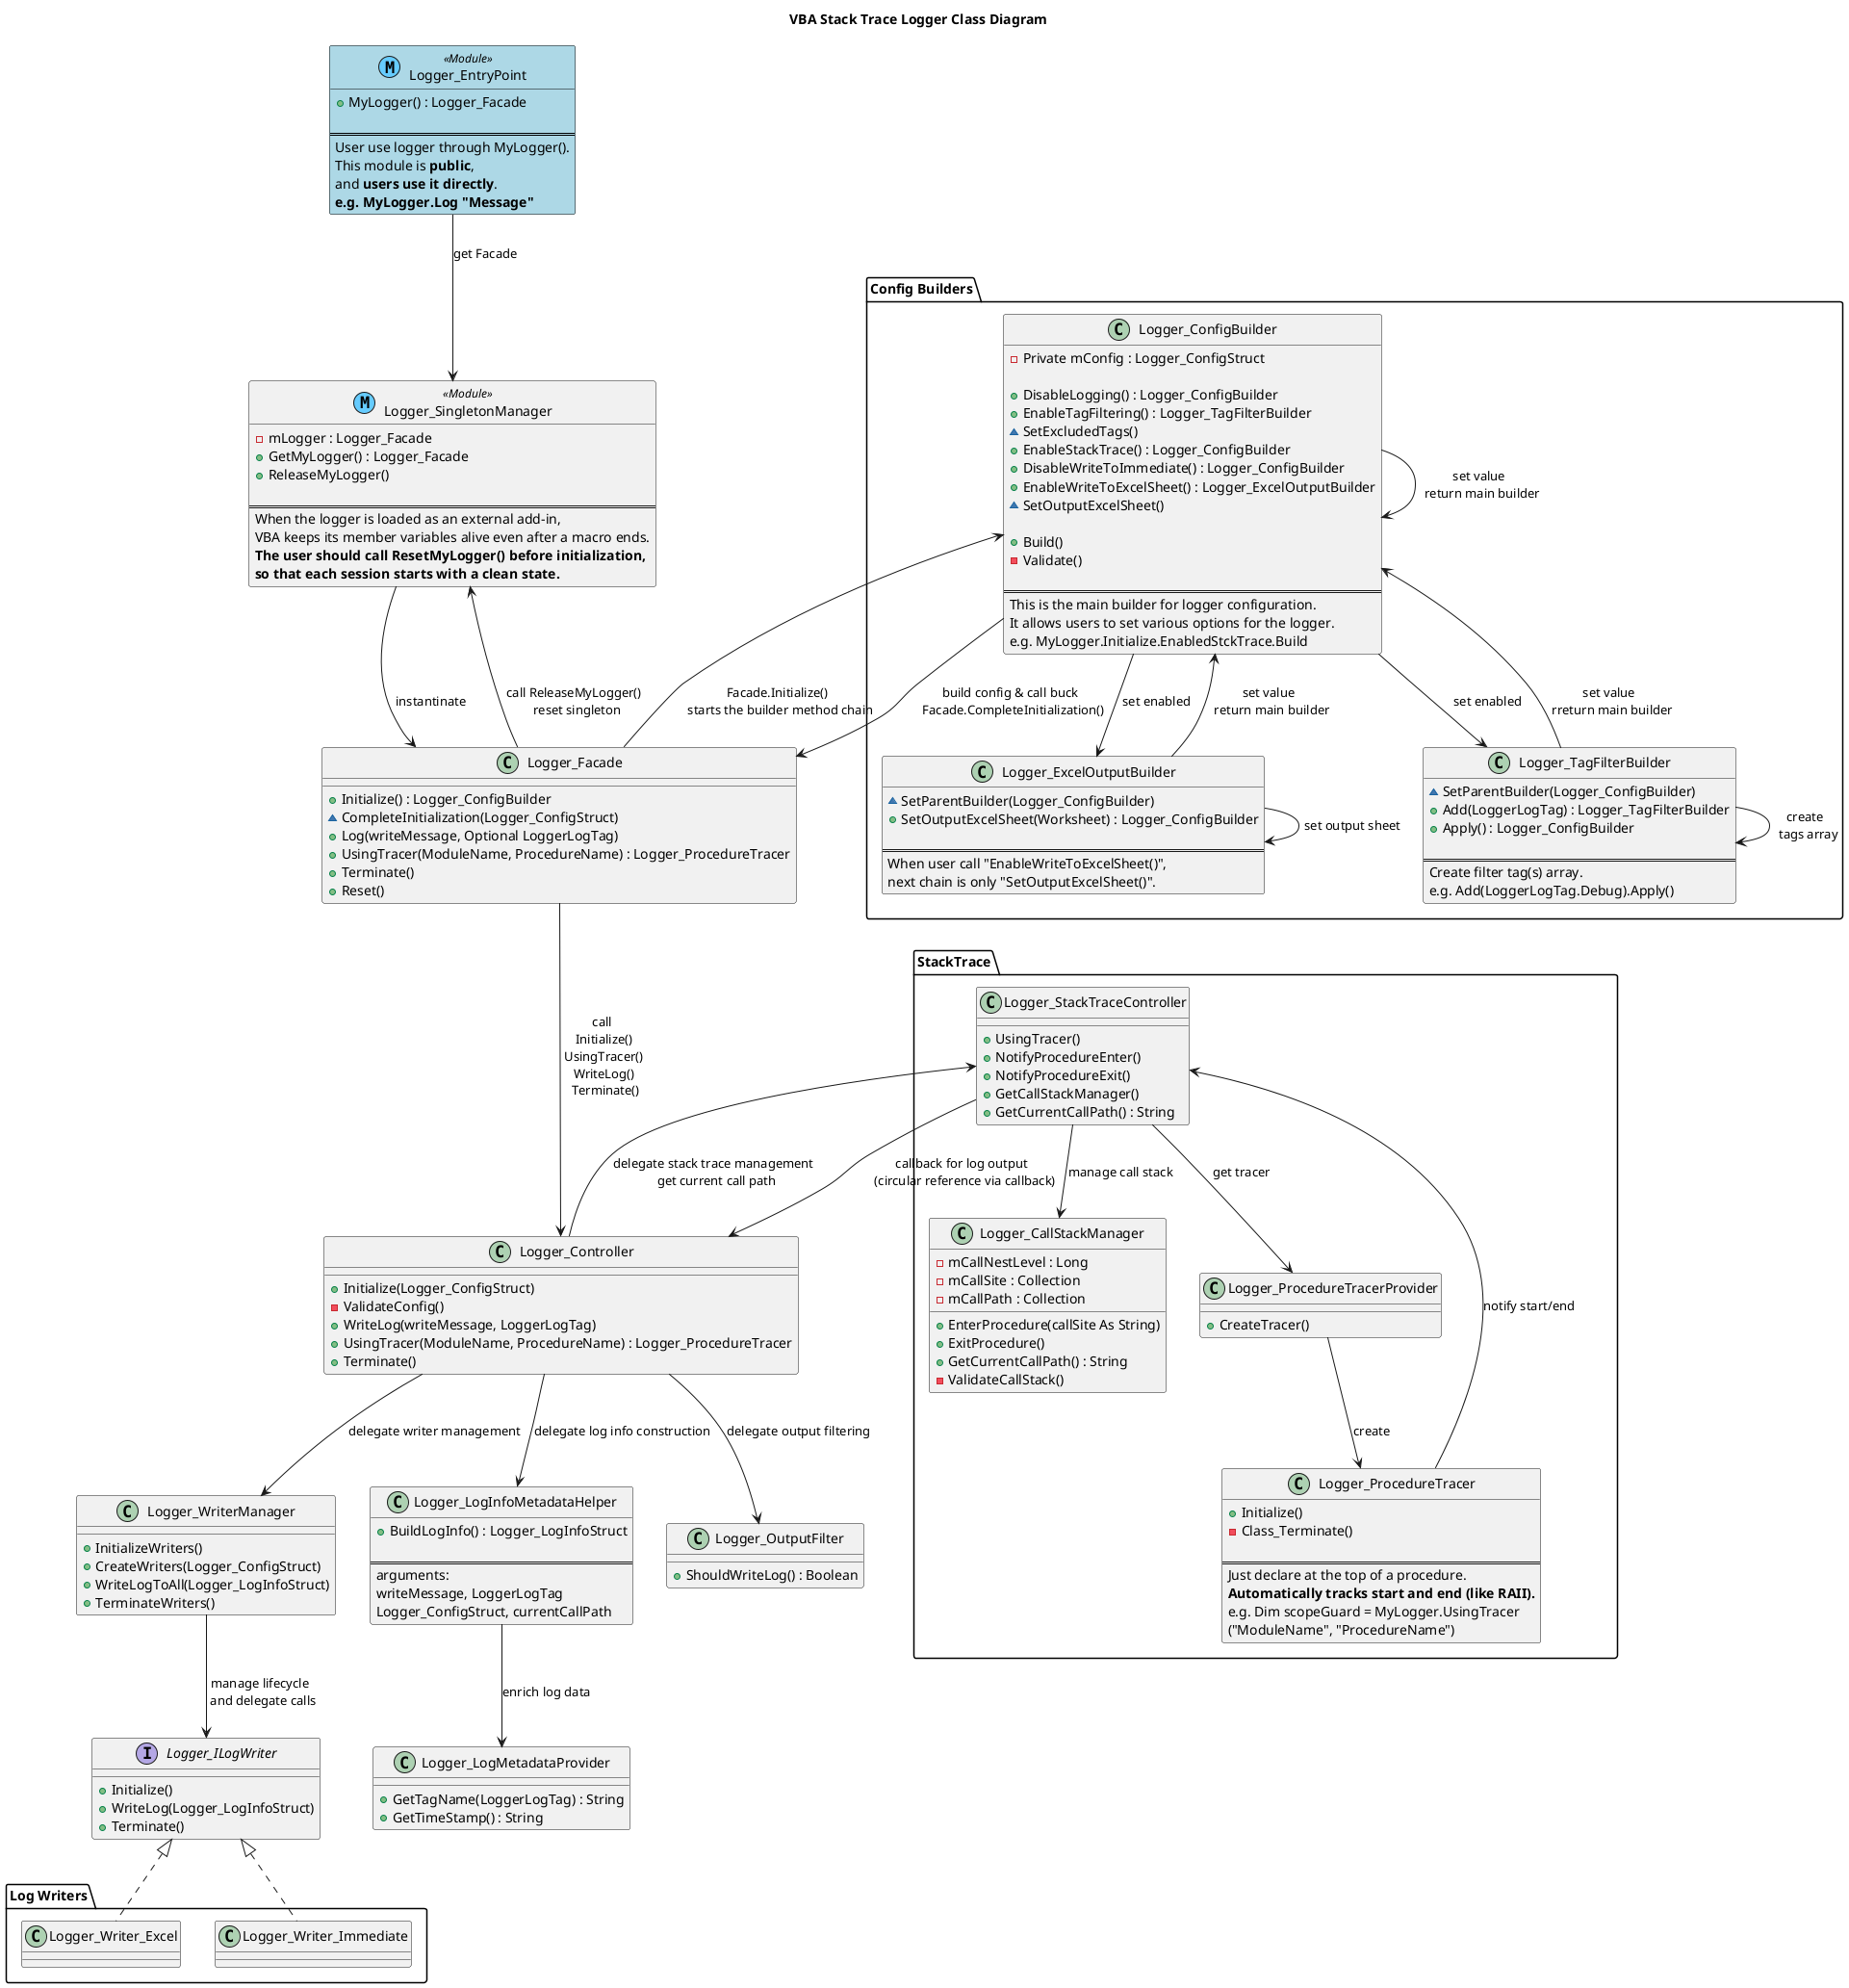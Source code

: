@startuml Class Diagram
title VBA Stack Trace Logger Class Diagram

class Logger_EntryPoint << (M,66CCFF) Module >> #LightBlue ##black {
    + MyLogger() : Logger_Facade
    
    ==
    User use logger through MyLogger().
    This module is **public**,
    and **users use it directly**.
    **e.g. MyLogger.Log "Message"**
}  

class Logger_SingletonManager << (M,66CCFF) Module >> {
    - mLogger : Logger_Facade
    + GetMyLogger() : Logger_Facade
    + ReleaseMyLogger()
    
    ==
    When the logger is loaded as an external add-in,
    VBA keeps its member variables alive even after a macro ends.
    **The user should call ResetMyLogger() before initialization,**
    **so that each session starts with a clean state.**
}

' Logger API
class Logger_Facade {
    + Initialize() : Logger_ConfigBuilder
    ~ CompleteInitialization(Logger_ConfigStruct)
    + Log(writeMessage, Optional LoggerLogTag)
    + UsingTracer(ModuleName, ProcedureName) : Logger_ProcedureTracer
    + Terminate()
    + Reset()
}

' Logger main logic
' e.g. "Logger_Facade.log" call "Logger_Controller.WriteLog"
class Logger_Controller {
    + Initialize(Logger_ConfigStruct)
    - ValidateConfig()
    + WriteLog(writeMessage, LoggerLogTag)
    + UsingTracer(ModuleName, ProcedureName) : Logger_ProcedureTracer
    + Terminate()
}

' Writer management - extracted from Controller
class Logger_WriterManager {
    + InitializeWriters()
    + CreateWriters(Logger_ConfigStruct)
    + WriteLogToAll(Logger_LogInfoStruct)
    + TerminateWriters()
}

' Log information construction - extracted from Controller
class Logger_LogInfoMetadataHelper {
    + BuildLogInfo() : Logger_LogInfoStruct

    ==
    arguments:
    writeMessage, LoggerLogTag
    Logger_ConfigStruct, currentCallPath
}

' Metadata provider for log information
class Logger_LogMetadataProvider {
    + GetTagName(LoggerLogTag) : String
    + GetTimeStamp() : String
}

' Output filtering - extracted from Controller
class Logger_OutputFilter {
    + ShouldWriteLog() : Boolean
}

' User initialize logger through Logger_Facade.Initialize
' Setting values are defined through builders
' e.g. MyLogger.Initialize.EnabledStckTrace.Build
package "Config Builders" {
    ' Main builder
    class Logger_ConfigBuilder {
        - Private mConfig : Logger_ConfigStruct

        + DisableLogging() : Logger_ConfigBuilder
        + EnableTagFiltering() : Logger_TagFilterBuilder
        ~ SetExcludedTags()
        + EnableStackTrace() : Logger_ConfigBuilder
        + DisableWriteToImmediate() : Logger_ConfigBuilder
        + EnableWriteToExcelSheet() : Logger_ExcelOutputBuilder
        ~ SetOutputExcelSheet()

        + Build()
        - Validate()

        ==
        This is the main builder for logger configuration.
        It allows users to set various options for the logger.
        e.g. MyLogger.Initialize.EnabledStckTrace.Build
    }
    ' Sub builders
    ' When user call "EnableWriteToExcelSheet()",
    ' next chain is only "SetOutputExcelSheet()"
    class Logger_ExcelOutputBuilder {
        ~ SetParentBuilder(Logger_ConfigBuilder)
        + SetOutputExcelSheet(Worksheet) : Logger_ConfigBuilder
        
        ==
        When user call "EnableWriteToExcelSheet()",
        next chain is only "SetOutputExcelSheet()".
    }
    class Logger_TagFilterBuilder {
        ~ SetParentBuilder(Logger_ConfigBuilder)
        + Add(LoggerLogTag) : Logger_TagFilterBuilder
        + Apply() : Logger_ConfigBuilder

        ==
        Create filter tag(s) array.
        e.g. Add(LoggerLogTag.Debug).Apply()
    }
}

' Metadata provider (already defined above)
' Logger_LogMetadataProvider defined in main section

' Strategy pattern
interface Logger_ILogWriter {
    + Initialize()
    + WriteLog(Logger_LogInfoStruct)
    + Terminate()
}
package "Log Writers" {
    class Logger_Writer_Excel {
    }
    class Logger_Writer_Immediate {
    }
}

package "StackTrace" {
    ' Stack trace management - extracted from Controller
    class Logger_StackTraceController {
        + UsingTracer()
        + NotifyProcedureEnter()
        + NotifyProcedureExit()
        + GetCallStackManager()
        + GetCurrentCallPath() : String
    }
    ' Manages call stack information
    class Logger_CallStackManager {
        - mCallNestLevel : Long
        - mCallSite : Collection
        - mCallPath : Collection
        + EnterProcedure(callSite As String)
        + ExitProcedure()
        + GetCurrentCallPath() : String
        - ValidateCallStack()
    }
    ' Trace procedure start/end, and call methods
    ' Like RAII, catch start via constructor, end via destructor
    ' User instance this class in procedure first scope
    ' e.g. Dim scopeGuard = MyLogger.UsingTracer("ModuleName", "ProcedureName")
    class Logger_ProcedureTracer {
        + Initialize()
        - Class_Terminate()

        ==
        Just declare at the top of a procedure.
        **Automatically tracks start and end (like RAII).**
        e.g. Dim scopeGuard = MyLogger.UsingTracer
                        ("ModuleName", "ProcedureName")
    }
    ' Provides procedure tracer instance
    class Logger_ProcedureTracerProvider {
        + CreateTracer()
    }
}

' ====== relationship ======
' === API ===
' Note: User --> Logger_EntryPoint : call MyLogger & get Facade
Logger_EntryPoint --> Logger_SingletonManager : get Facade
Logger_SingletonManager --> Logger_Facade : instantinate
Logger_Facade --> Logger_SingletonManager : call ReleaseMyLogger() \n reset singleton
' === Logger Initilize & build config ===
Logger_Facade --> Logger_ConfigBuilder : Facade.Initialize() \n starts the builder method chain
Logger_ConfigBuilder --> Logger_Facade : build config & call buck \n Facade.CompleteInitialization()
' Main builder
Logger_ConfigBuilder --> Logger_ExcelOutputBuilder : set enabled
Logger_ConfigBuilder --> Logger_TagFilterBuilder : set enabled
Logger_ConfigBuilder --> Logger_ConfigBuilder : set value \n return main builder
' Sub builders
Logger_ExcelOutputBuilder --> Logger_ExcelOutputBuilder : set output sheet
Logger_ExcelOutputBuilder --> Logger_ConfigBuilder : set value \n return main builder
Logger_TagFilterBuilder --> Logger_TagFilterBuilder : create \n tags array
Logger_TagFilterBuilder --> Logger_ConfigBuilder : set value \n rreturn main builder
' === Core Logic ===
Logger_Facade ---> Logger_Controller : call \n Initialize() \n UsingTracer() \n WriteLog() \n Terminate()
Logger_Controller --> Logger_WriterManager : delegate writer management
Logger_Controller --> Logger_LogInfoMetadataHelper : delegate log info construction
Logger_Controller --> Logger_OutputFilter : delegate output filtering
Logger_Controller --> Logger_StackTraceController : delegate stack trace management \n get current call path
Logger_StackTraceController --> Logger_Controller : callback for log output \n (circular reference via callback)
' === Writers ===
Logger_WriterManager --> Logger_ILogWriter : manage lifecycle \n and delegate calls
Logger_ILogWriter <|.. Logger_Writer_Excel
Logger_ILogWriter <|.. Logger_Writer_Immediate
' === stack trace ===
Logger_StackTraceController --> Logger_CallStackManager : manage call stack
Logger_StackTraceController --> Logger_ProcedureTracerProvider : get tracer
Logger_ProcedureTracerProvider --> Logger_ProcedureTracer : create
Logger_ProcedureTracer --> Logger_StackTraceController : notify start/end


Logger_LogInfoMetadataHelper --> Logger_LogMetadataProvider : enrich log data


remove @unlinked
' ===  hidden classes ===
class Logger_LogInfoStruct {
}
class Logger_ConfigStruct {
}
class Logger_DataStruct << (M,66CCFF) Module >> #LightBlue ##black{
    + LoggerLogTag : Enum
}
class Logger_Constants {
}

@enduml
